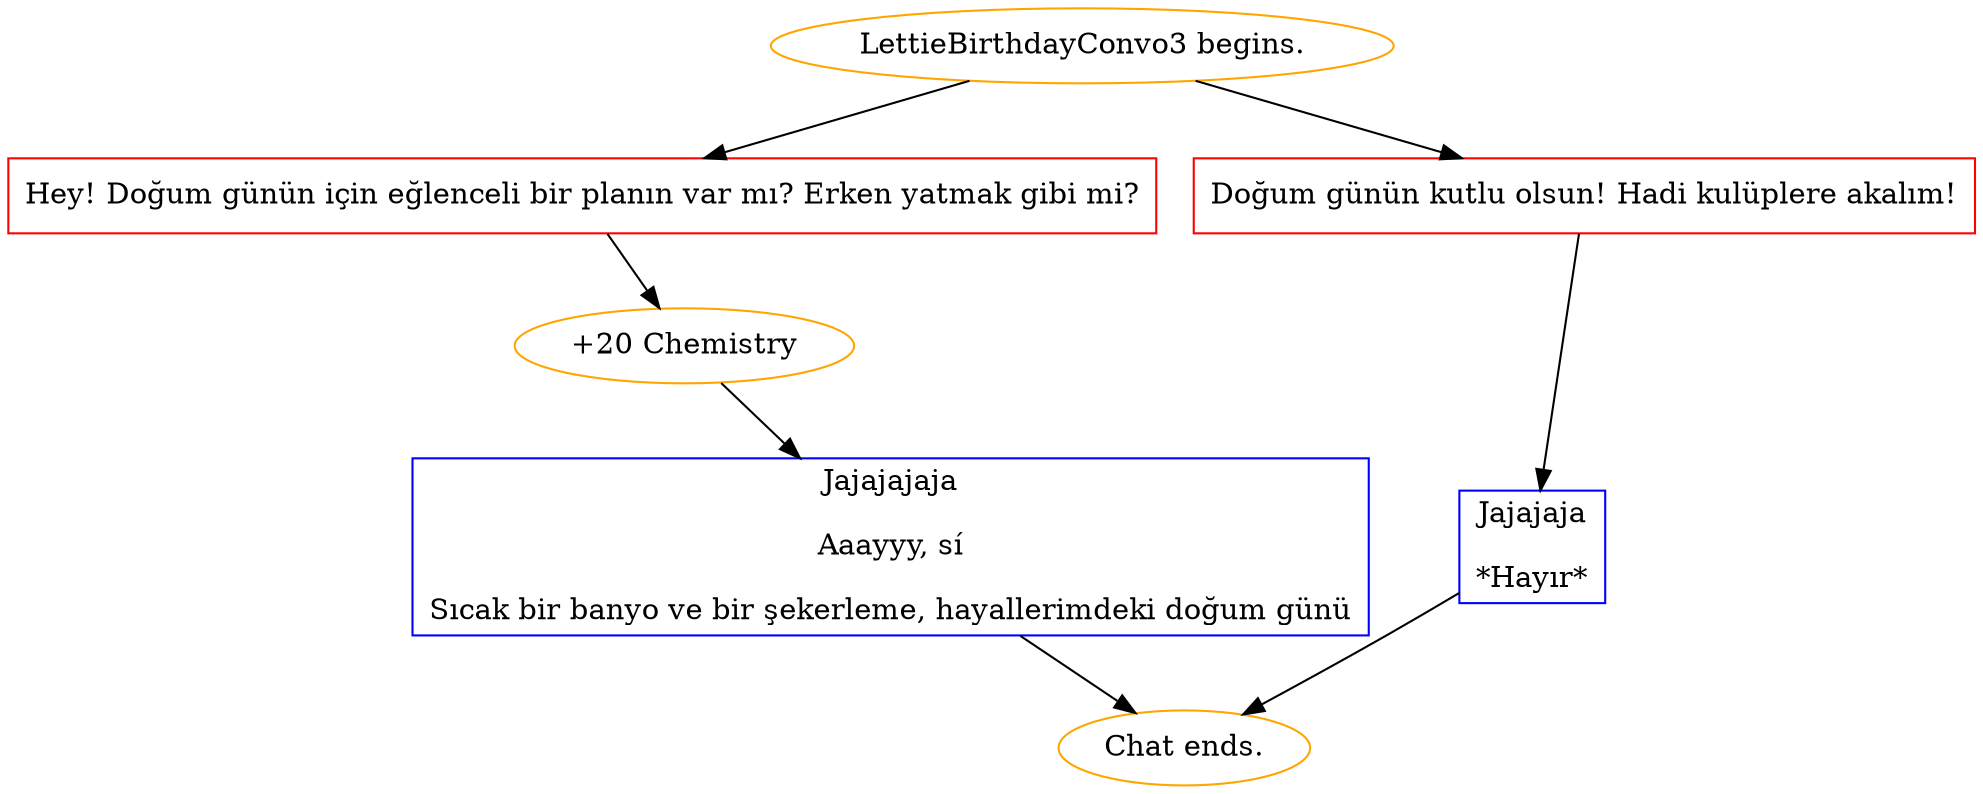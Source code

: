 digraph {
	"LettieBirthdayConvo3 begins." [color=orange];
		"LettieBirthdayConvo3 begins." -> j4077339580;
		"LettieBirthdayConvo3 begins." -> j2780056755;
	j4077339580 [label="Hey! Doğum günün için eğlenceli bir planın var mı? Erken yatmak gibi mi?",shape=box,color=red];
		j4077339580 -> j1222533275;
	j2780056755 [label="Doğum günün kutlu olsun! Hadi kulüplere akalım!",shape=box,color=red];
		j2780056755 -> j1925736415;
	j1222533275 [label="+20 Chemistry",color=orange];
		j1222533275 -> j244495149;
	j1925736415 [label="Jajajaja
*Hayır*",shape=box,color=blue];
		j1925736415 -> "Chat ends.";
	j244495149 [label="Jajajajaja
Aaayyy, sí
Sıcak bir banyo ve bir şekerleme, hayallerimdeki doğum günü",shape=box,color=blue];
		j244495149 -> "Chat ends.";
	"Chat ends." [color=orange];
}